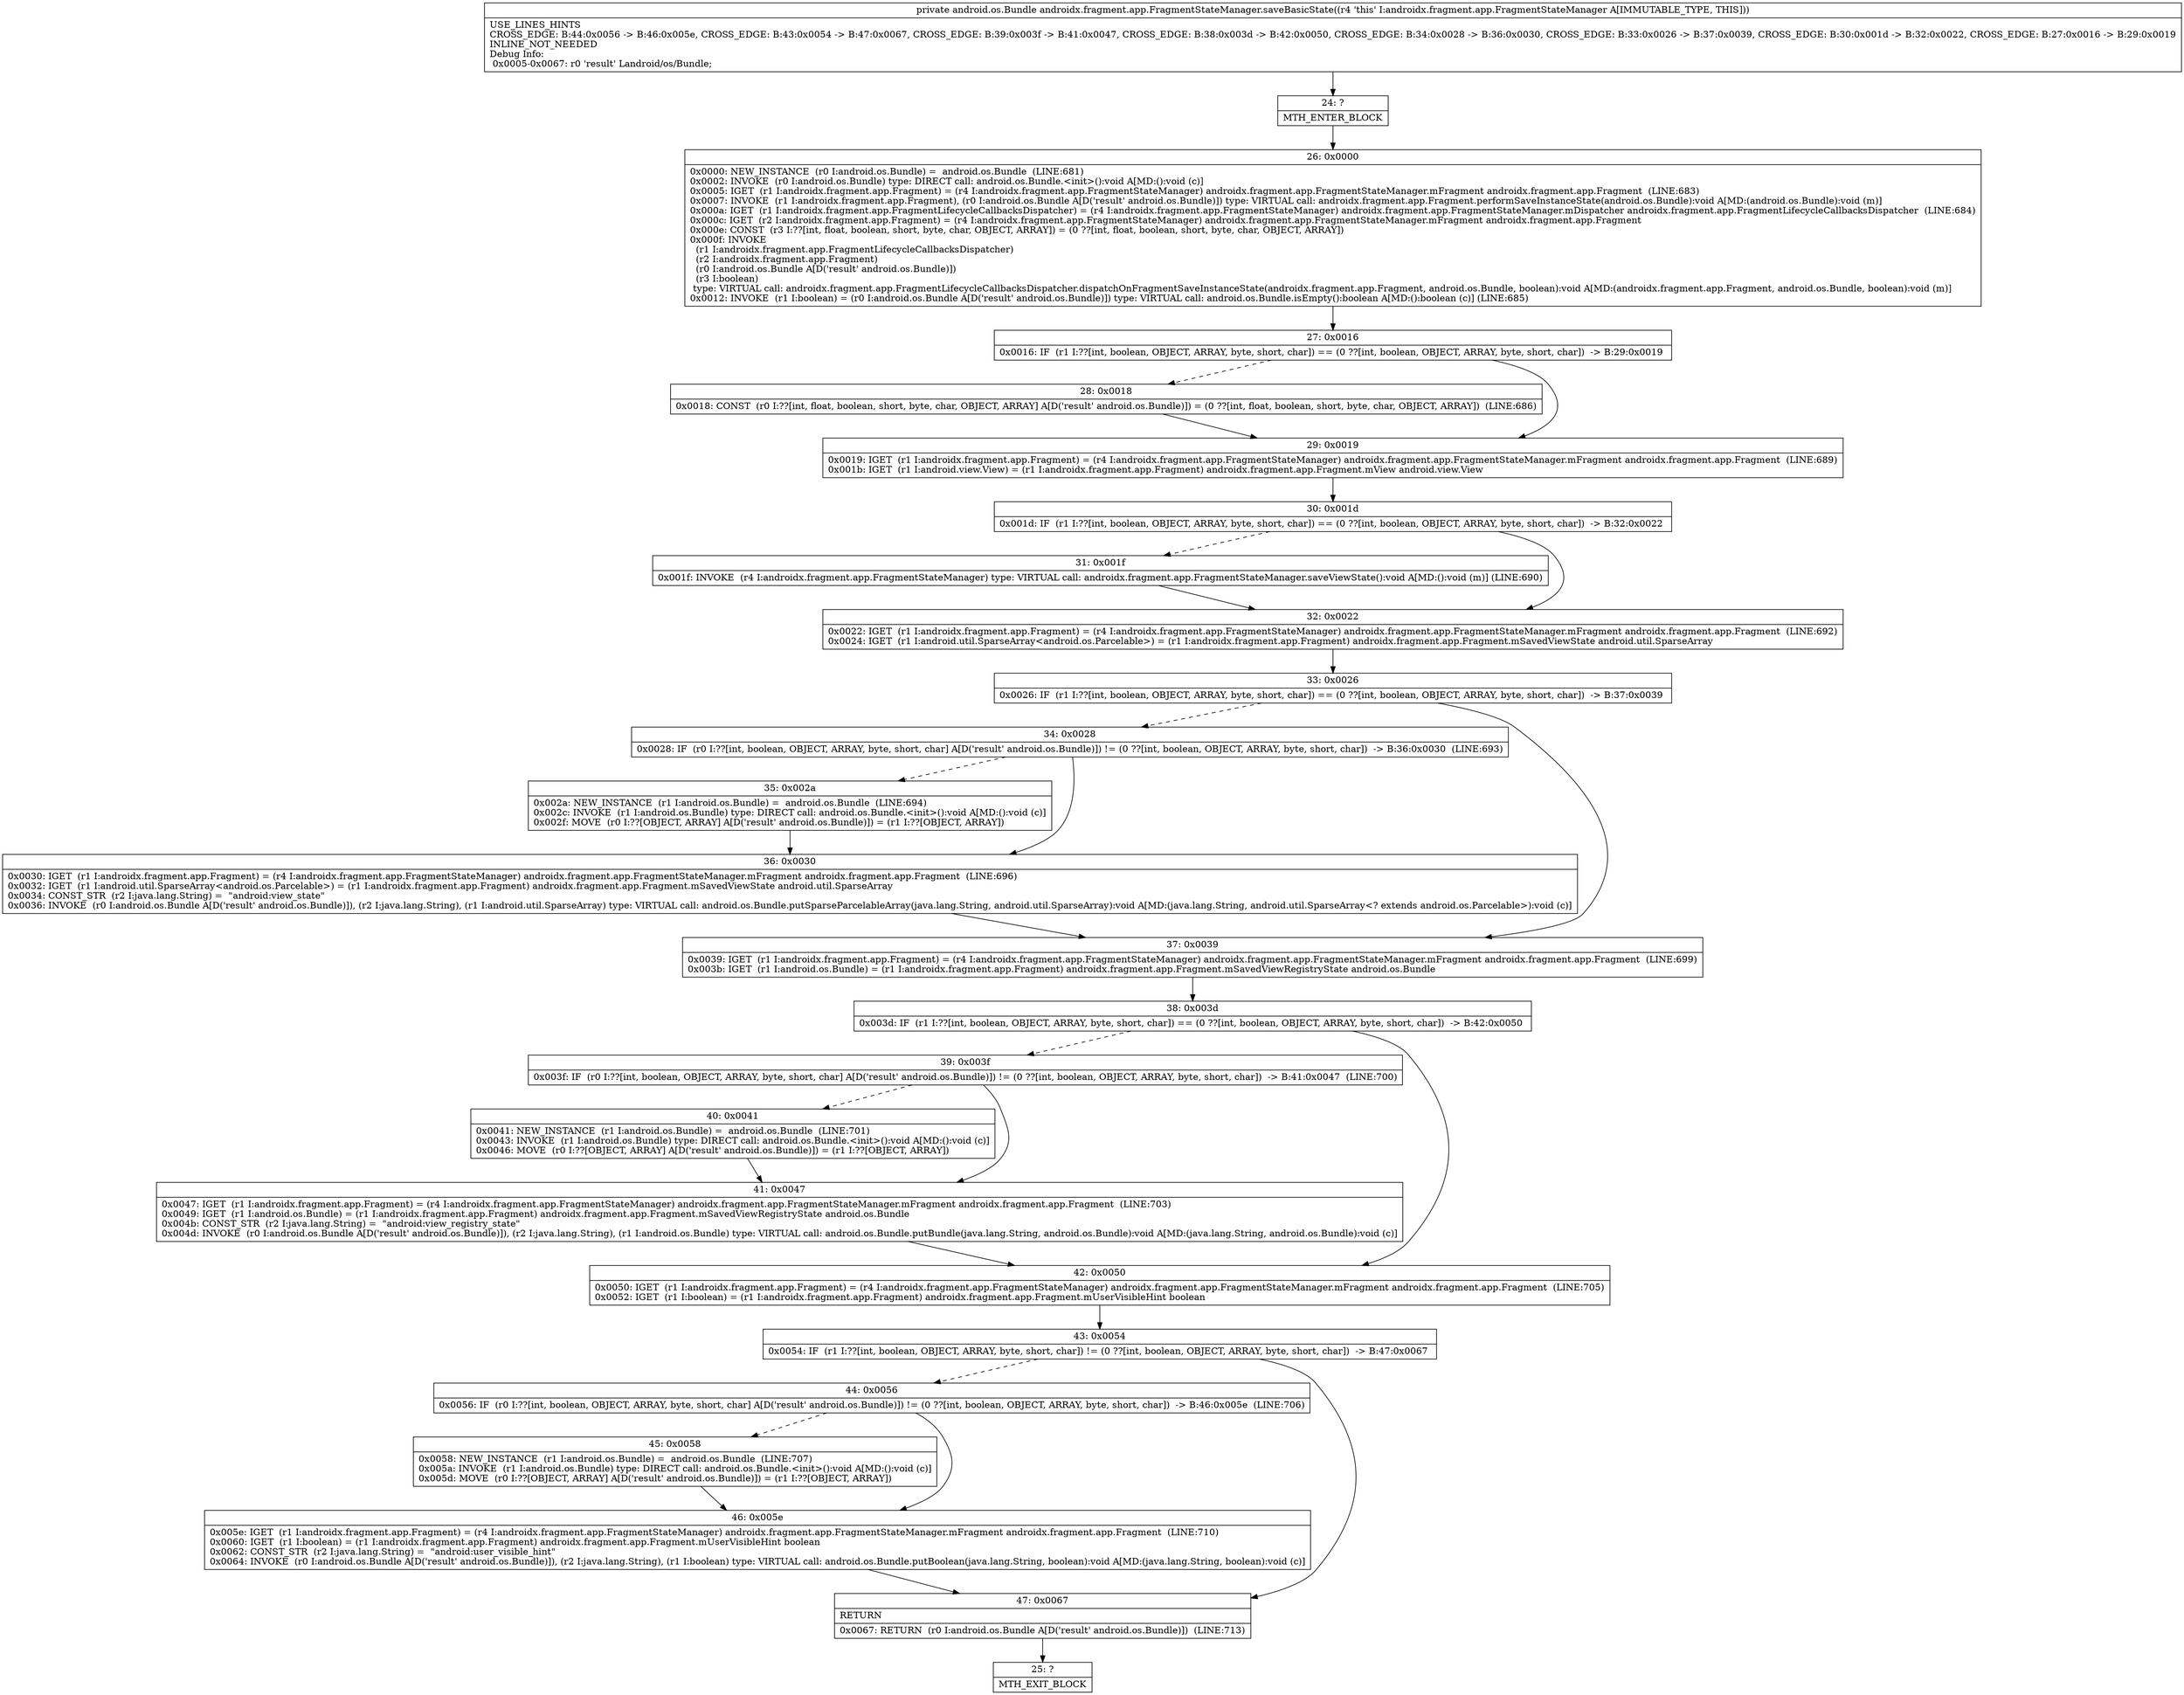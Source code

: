 digraph "CFG forandroidx.fragment.app.FragmentStateManager.saveBasicState()Landroid\/os\/Bundle;" {
Node_24 [shape=record,label="{24\:\ ?|MTH_ENTER_BLOCK\l}"];
Node_26 [shape=record,label="{26\:\ 0x0000|0x0000: NEW_INSTANCE  (r0 I:android.os.Bundle) =  android.os.Bundle  (LINE:681)\l0x0002: INVOKE  (r0 I:android.os.Bundle) type: DIRECT call: android.os.Bundle.\<init\>():void A[MD:():void (c)]\l0x0005: IGET  (r1 I:androidx.fragment.app.Fragment) = (r4 I:androidx.fragment.app.FragmentStateManager) androidx.fragment.app.FragmentStateManager.mFragment androidx.fragment.app.Fragment  (LINE:683)\l0x0007: INVOKE  (r1 I:androidx.fragment.app.Fragment), (r0 I:android.os.Bundle A[D('result' android.os.Bundle)]) type: VIRTUAL call: androidx.fragment.app.Fragment.performSaveInstanceState(android.os.Bundle):void A[MD:(android.os.Bundle):void (m)]\l0x000a: IGET  (r1 I:androidx.fragment.app.FragmentLifecycleCallbacksDispatcher) = (r4 I:androidx.fragment.app.FragmentStateManager) androidx.fragment.app.FragmentStateManager.mDispatcher androidx.fragment.app.FragmentLifecycleCallbacksDispatcher  (LINE:684)\l0x000c: IGET  (r2 I:androidx.fragment.app.Fragment) = (r4 I:androidx.fragment.app.FragmentStateManager) androidx.fragment.app.FragmentStateManager.mFragment androidx.fragment.app.Fragment \l0x000e: CONST  (r3 I:??[int, float, boolean, short, byte, char, OBJECT, ARRAY]) = (0 ??[int, float, boolean, short, byte, char, OBJECT, ARRAY]) \l0x000f: INVOKE  \l  (r1 I:androidx.fragment.app.FragmentLifecycleCallbacksDispatcher)\l  (r2 I:androidx.fragment.app.Fragment)\l  (r0 I:android.os.Bundle A[D('result' android.os.Bundle)])\l  (r3 I:boolean)\l type: VIRTUAL call: androidx.fragment.app.FragmentLifecycleCallbacksDispatcher.dispatchOnFragmentSaveInstanceState(androidx.fragment.app.Fragment, android.os.Bundle, boolean):void A[MD:(androidx.fragment.app.Fragment, android.os.Bundle, boolean):void (m)]\l0x0012: INVOKE  (r1 I:boolean) = (r0 I:android.os.Bundle A[D('result' android.os.Bundle)]) type: VIRTUAL call: android.os.Bundle.isEmpty():boolean A[MD:():boolean (c)] (LINE:685)\l}"];
Node_27 [shape=record,label="{27\:\ 0x0016|0x0016: IF  (r1 I:??[int, boolean, OBJECT, ARRAY, byte, short, char]) == (0 ??[int, boolean, OBJECT, ARRAY, byte, short, char])  \-\> B:29:0x0019 \l}"];
Node_28 [shape=record,label="{28\:\ 0x0018|0x0018: CONST  (r0 I:??[int, float, boolean, short, byte, char, OBJECT, ARRAY] A[D('result' android.os.Bundle)]) = (0 ??[int, float, boolean, short, byte, char, OBJECT, ARRAY])  (LINE:686)\l}"];
Node_29 [shape=record,label="{29\:\ 0x0019|0x0019: IGET  (r1 I:androidx.fragment.app.Fragment) = (r4 I:androidx.fragment.app.FragmentStateManager) androidx.fragment.app.FragmentStateManager.mFragment androidx.fragment.app.Fragment  (LINE:689)\l0x001b: IGET  (r1 I:android.view.View) = (r1 I:androidx.fragment.app.Fragment) androidx.fragment.app.Fragment.mView android.view.View \l}"];
Node_30 [shape=record,label="{30\:\ 0x001d|0x001d: IF  (r1 I:??[int, boolean, OBJECT, ARRAY, byte, short, char]) == (0 ??[int, boolean, OBJECT, ARRAY, byte, short, char])  \-\> B:32:0x0022 \l}"];
Node_31 [shape=record,label="{31\:\ 0x001f|0x001f: INVOKE  (r4 I:androidx.fragment.app.FragmentStateManager) type: VIRTUAL call: androidx.fragment.app.FragmentStateManager.saveViewState():void A[MD:():void (m)] (LINE:690)\l}"];
Node_32 [shape=record,label="{32\:\ 0x0022|0x0022: IGET  (r1 I:androidx.fragment.app.Fragment) = (r4 I:androidx.fragment.app.FragmentStateManager) androidx.fragment.app.FragmentStateManager.mFragment androidx.fragment.app.Fragment  (LINE:692)\l0x0024: IGET  (r1 I:android.util.SparseArray\<android.os.Parcelable\>) = (r1 I:androidx.fragment.app.Fragment) androidx.fragment.app.Fragment.mSavedViewState android.util.SparseArray \l}"];
Node_33 [shape=record,label="{33\:\ 0x0026|0x0026: IF  (r1 I:??[int, boolean, OBJECT, ARRAY, byte, short, char]) == (0 ??[int, boolean, OBJECT, ARRAY, byte, short, char])  \-\> B:37:0x0039 \l}"];
Node_34 [shape=record,label="{34\:\ 0x0028|0x0028: IF  (r0 I:??[int, boolean, OBJECT, ARRAY, byte, short, char] A[D('result' android.os.Bundle)]) != (0 ??[int, boolean, OBJECT, ARRAY, byte, short, char])  \-\> B:36:0x0030  (LINE:693)\l}"];
Node_35 [shape=record,label="{35\:\ 0x002a|0x002a: NEW_INSTANCE  (r1 I:android.os.Bundle) =  android.os.Bundle  (LINE:694)\l0x002c: INVOKE  (r1 I:android.os.Bundle) type: DIRECT call: android.os.Bundle.\<init\>():void A[MD:():void (c)]\l0x002f: MOVE  (r0 I:??[OBJECT, ARRAY] A[D('result' android.os.Bundle)]) = (r1 I:??[OBJECT, ARRAY]) \l}"];
Node_36 [shape=record,label="{36\:\ 0x0030|0x0030: IGET  (r1 I:androidx.fragment.app.Fragment) = (r4 I:androidx.fragment.app.FragmentStateManager) androidx.fragment.app.FragmentStateManager.mFragment androidx.fragment.app.Fragment  (LINE:696)\l0x0032: IGET  (r1 I:android.util.SparseArray\<android.os.Parcelable\>) = (r1 I:androidx.fragment.app.Fragment) androidx.fragment.app.Fragment.mSavedViewState android.util.SparseArray \l0x0034: CONST_STR  (r2 I:java.lang.String) =  \"android:view_state\" \l0x0036: INVOKE  (r0 I:android.os.Bundle A[D('result' android.os.Bundle)]), (r2 I:java.lang.String), (r1 I:android.util.SparseArray) type: VIRTUAL call: android.os.Bundle.putSparseParcelableArray(java.lang.String, android.util.SparseArray):void A[MD:(java.lang.String, android.util.SparseArray\<? extends android.os.Parcelable\>):void (c)]\l}"];
Node_37 [shape=record,label="{37\:\ 0x0039|0x0039: IGET  (r1 I:androidx.fragment.app.Fragment) = (r4 I:androidx.fragment.app.FragmentStateManager) androidx.fragment.app.FragmentStateManager.mFragment androidx.fragment.app.Fragment  (LINE:699)\l0x003b: IGET  (r1 I:android.os.Bundle) = (r1 I:androidx.fragment.app.Fragment) androidx.fragment.app.Fragment.mSavedViewRegistryState android.os.Bundle \l}"];
Node_38 [shape=record,label="{38\:\ 0x003d|0x003d: IF  (r1 I:??[int, boolean, OBJECT, ARRAY, byte, short, char]) == (0 ??[int, boolean, OBJECT, ARRAY, byte, short, char])  \-\> B:42:0x0050 \l}"];
Node_39 [shape=record,label="{39\:\ 0x003f|0x003f: IF  (r0 I:??[int, boolean, OBJECT, ARRAY, byte, short, char] A[D('result' android.os.Bundle)]) != (0 ??[int, boolean, OBJECT, ARRAY, byte, short, char])  \-\> B:41:0x0047  (LINE:700)\l}"];
Node_40 [shape=record,label="{40\:\ 0x0041|0x0041: NEW_INSTANCE  (r1 I:android.os.Bundle) =  android.os.Bundle  (LINE:701)\l0x0043: INVOKE  (r1 I:android.os.Bundle) type: DIRECT call: android.os.Bundle.\<init\>():void A[MD:():void (c)]\l0x0046: MOVE  (r0 I:??[OBJECT, ARRAY] A[D('result' android.os.Bundle)]) = (r1 I:??[OBJECT, ARRAY]) \l}"];
Node_41 [shape=record,label="{41\:\ 0x0047|0x0047: IGET  (r1 I:androidx.fragment.app.Fragment) = (r4 I:androidx.fragment.app.FragmentStateManager) androidx.fragment.app.FragmentStateManager.mFragment androidx.fragment.app.Fragment  (LINE:703)\l0x0049: IGET  (r1 I:android.os.Bundle) = (r1 I:androidx.fragment.app.Fragment) androidx.fragment.app.Fragment.mSavedViewRegistryState android.os.Bundle \l0x004b: CONST_STR  (r2 I:java.lang.String) =  \"android:view_registry_state\" \l0x004d: INVOKE  (r0 I:android.os.Bundle A[D('result' android.os.Bundle)]), (r2 I:java.lang.String), (r1 I:android.os.Bundle) type: VIRTUAL call: android.os.Bundle.putBundle(java.lang.String, android.os.Bundle):void A[MD:(java.lang.String, android.os.Bundle):void (c)]\l}"];
Node_42 [shape=record,label="{42\:\ 0x0050|0x0050: IGET  (r1 I:androidx.fragment.app.Fragment) = (r4 I:androidx.fragment.app.FragmentStateManager) androidx.fragment.app.FragmentStateManager.mFragment androidx.fragment.app.Fragment  (LINE:705)\l0x0052: IGET  (r1 I:boolean) = (r1 I:androidx.fragment.app.Fragment) androidx.fragment.app.Fragment.mUserVisibleHint boolean \l}"];
Node_43 [shape=record,label="{43\:\ 0x0054|0x0054: IF  (r1 I:??[int, boolean, OBJECT, ARRAY, byte, short, char]) != (0 ??[int, boolean, OBJECT, ARRAY, byte, short, char])  \-\> B:47:0x0067 \l}"];
Node_44 [shape=record,label="{44\:\ 0x0056|0x0056: IF  (r0 I:??[int, boolean, OBJECT, ARRAY, byte, short, char] A[D('result' android.os.Bundle)]) != (0 ??[int, boolean, OBJECT, ARRAY, byte, short, char])  \-\> B:46:0x005e  (LINE:706)\l}"];
Node_45 [shape=record,label="{45\:\ 0x0058|0x0058: NEW_INSTANCE  (r1 I:android.os.Bundle) =  android.os.Bundle  (LINE:707)\l0x005a: INVOKE  (r1 I:android.os.Bundle) type: DIRECT call: android.os.Bundle.\<init\>():void A[MD:():void (c)]\l0x005d: MOVE  (r0 I:??[OBJECT, ARRAY] A[D('result' android.os.Bundle)]) = (r1 I:??[OBJECT, ARRAY]) \l}"];
Node_46 [shape=record,label="{46\:\ 0x005e|0x005e: IGET  (r1 I:androidx.fragment.app.Fragment) = (r4 I:androidx.fragment.app.FragmentStateManager) androidx.fragment.app.FragmentStateManager.mFragment androidx.fragment.app.Fragment  (LINE:710)\l0x0060: IGET  (r1 I:boolean) = (r1 I:androidx.fragment.app.Fragment) androidx.fragment.app.Fragment.mUserVisibleHint boolean \l0x0062: CONST_STR  (r2 I:java.lang.String) =  \"android:user_visible_hint\" \l0x0064: INVOKE  (r0 I:android.os.Bundle A[D('result' android.os.Bundle)]), (r2 I:java.lang.String), (r1 I:boolean) type: VIRTUAL call: android.os.Bundle.putBoolean(java.lang.String, boolean):void A[MD:(java.lang.String, boolean):void (c)]\l}"];
Node_47 [shape=record,label="{47\:\ 0x0067|RETURN\l|0x0067: RETURN  (r0 I:android.os.Bundle A[D('result' android.os.Bundle)])  (LINE:713)\l}"];
Node_25 [shape=record,label="{25\:\ ?|MTH_EXIT_BLOCK\l}"];
MethodNode[shape=record,label="{private android.os.Bundle androidx.fragment.app.FragmentStateManager.saveBasicState((r4 'this' I:androidx.fragment.app.FragmentStateManager A[IMMUTABLE_TYPE, THIS]))  | USE_LINES_HINTS\lCROSS_EDGE: B:44:0x0056 \-\> B:46:0x005e, CROSS_EDGE: B:43:0x0054 \-\> B:47:0x0067, CROSS_EDGE: B:39:0x003f \-\> B:41:0x0047, CROSS_EDGE: B:38:0x003d \-\> B:42:0x0050, CROSS_EDGE: B:34:0x0028 \-\> B:36:0x0030, CROSS_EDGE: B:33:0x0026 \-\> B:37:0x0039, CROSS_EDGE: B:30:0x001d \-\> B:32:0x0022, CROSS_EDGE: B:27:0x0016 \-\> B:29:0x0019\lINLINE_NOT_NEEDED\lDebug Info:\l  0x0005\-0x0067: r0 'result' Landroid\/os\/Bundle;\l}"];
MethodNode -> Node_24;Node_24 -> Node_26;
Node_26 -> Node_27;
Node_27 -> Node_28[style=dashed];
Node_27 -> Node_29;
Node_28 -> Node_29;
Node_29 -> Node_30;
Node_30 -> Node_31[style=dashed];
Node_30 -> Node_32;
Node_31 -> Node_32;
Node_32 -> Node_33;
Node_33 -> Node_34[style=dashed];
Node_33 -> Node_37;
Node_34 -> Node_35[style=dashed];
Node_34 -> Node_36;
Node_35 -> Node_36;
Node_36 -> Node_37;
Node_37 -> Node_38;
Node_38 -> Node_39[style=dashed];
Node_38 -> Node_42;
Node_39 -> Node_40[style=dashed];
Node_39 -> Node_41;
Node_40 -> Node_41;
Node_41 -> Node_42;
Node_42 -> Node_43;
Node_43 -> Node_44[style=dashed];
Node_43 -> Node_47;
Node_44 -> Node_45[style=dashed];
Node_44 -> Node_46;
Node_45 -> Node_46;
Node_46 -> Node_47;
Node_47 -> Node_25;
}

